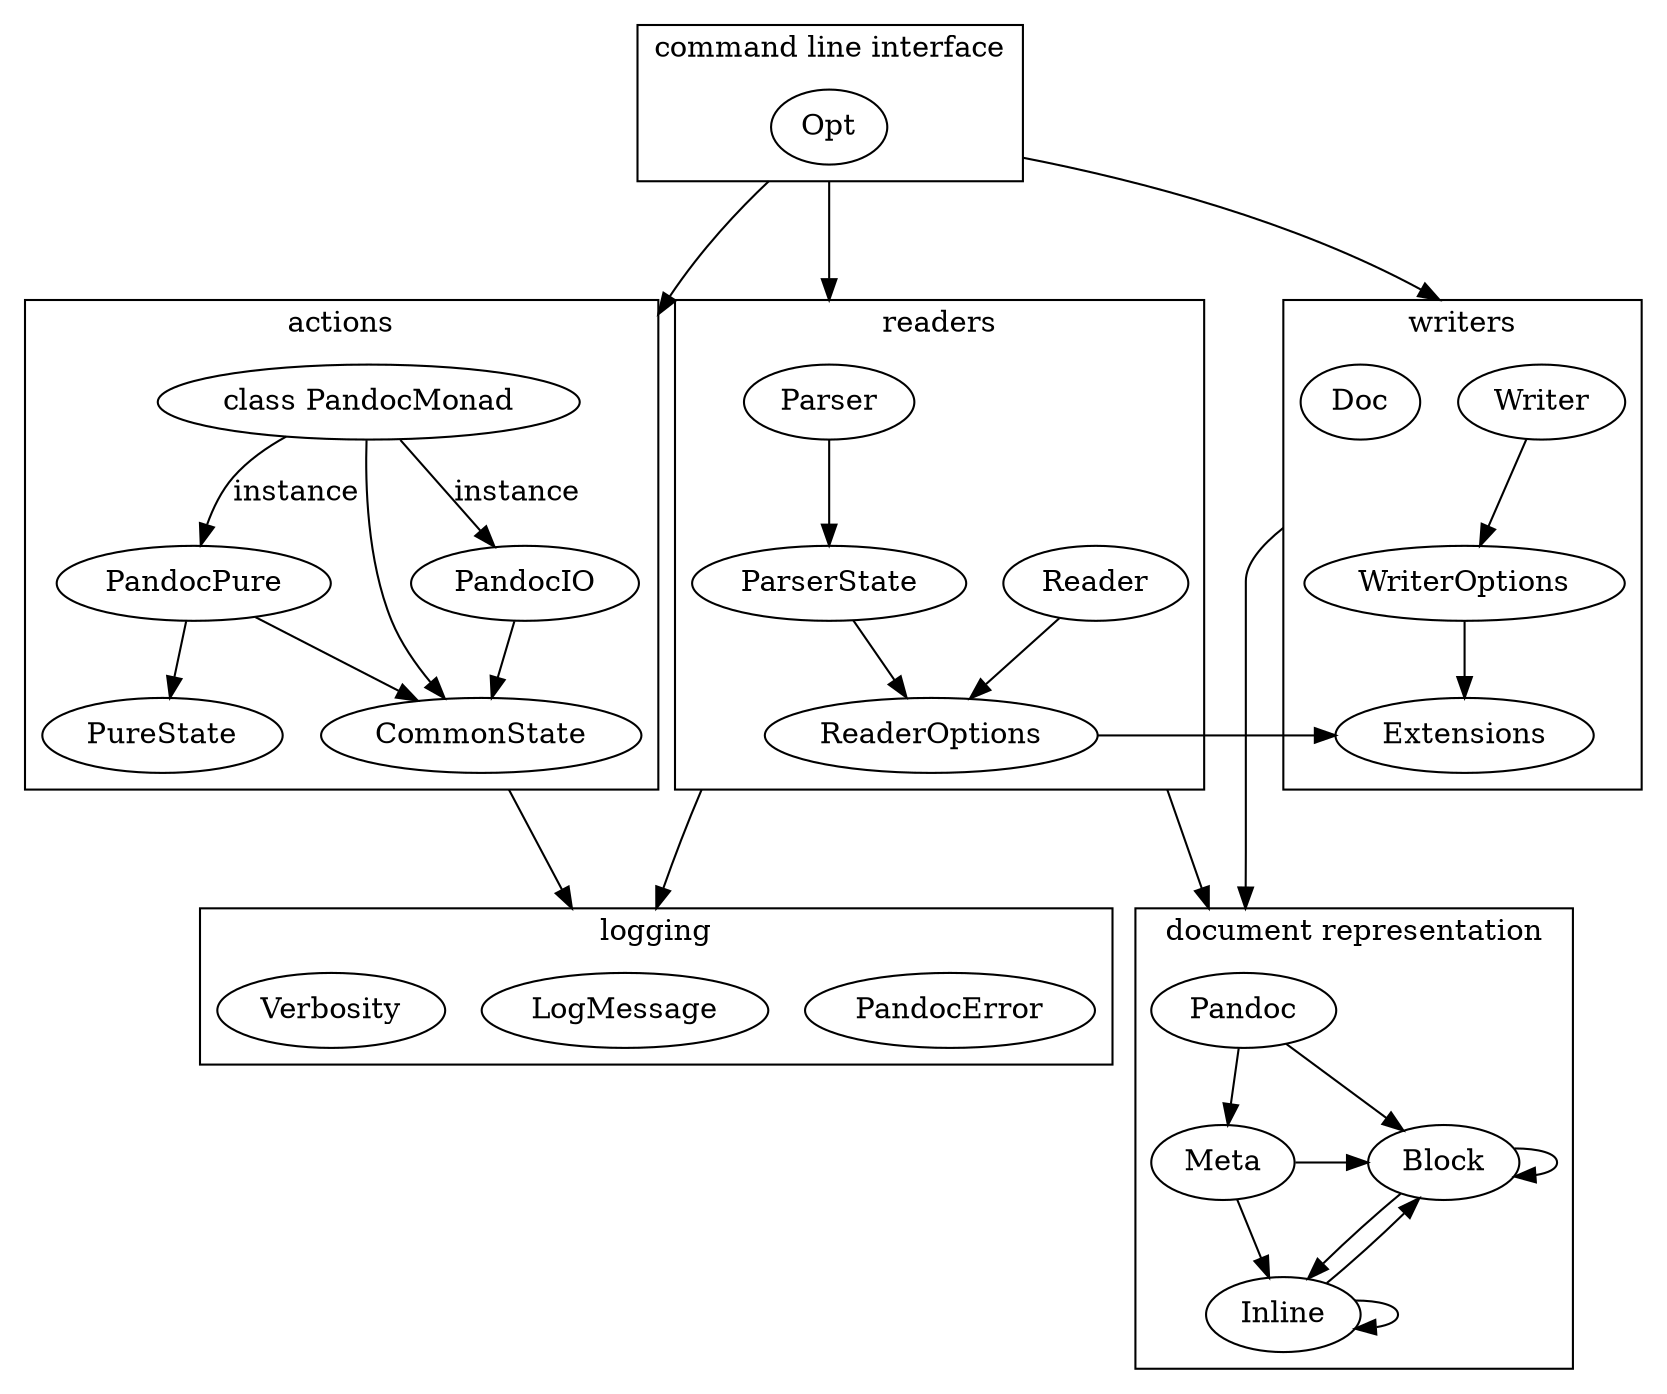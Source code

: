 digraph G {
compound=true;
//rankdir=BT;

subgraph clusterAction {
    label = "actions"
    PandocIO; CommonState; /*MediaBag; MimeType;*/ PandocPure; PureState/*; FileTree; Archive*/
    PandocMonad
}
subgraph clusterLog {
    label = "logging"
    PandocError; LogMessage; Verbosity; /*SourcePos;*/
}
subgraph clusterReader {
    label = "readers"
    Reader; ReaderOptions; Parser; ParserState
}
subgraph clusterWriter {
    label = "writers"
    Writer; WriterOptions; Doc; Extensions
}
subgraph clusterPandoc {
    label = "document representation"
    Pandoc; Meta; Block; Inline
}
subgraph clusterCLI {
    label = "command line interface"
    Opt; /*Verbosity;*/ /*TrackChanges;*/ /*Extensions*//*; Extension*/
}


Pandoc -> {Meta}
{Pandoc, Meta, Inline} -> Block [constraint=false]
Meta -> {Inline}
Block -> {Inline, Block}
Inline -> {Inline}

PandocIO -> {/*PandocError,*/ CommonState}

PandocPure -> {/*PandocError,*/ CommonState, PureState}

CommonState -> {LogMessage/*, Verbosity*//*, MediaBag*//*, Lang, Translations*/} [ltail=clusterAction, lhead=clusterLog, minlen=2]


/*
PureState -> {Archive, FileTree}
MediaBag -> MimeType
LogMessage -> SourcePos
Translations -> Term
*/

Extensions // -> Extension

ReaderOptions -> {Extensions/*, TrackChanges*/} [constraint=false]

WriterOptions -> {Extensions}

ParserState -> {ReaderOptions/*, Meta, Inline*//*, SourcePos*/}
ParserState -> LogMessage [ltail=clusterReader, lhead=clusterLog, minlen=3]

Parser -> ParserState

Reader -> ReaderOptions
Writer -> WriterOptions
{Writer} -> Pandoc [ltail=clusterWriter, lhead=clusterPandoc, minlen=2]
{Reader/*, ParserState*/} -> Pandoc [ltail=clusterReader, lhead=clusterPandoc, minlen=3]

//Opt -> {Verbosity/*, TrackChanges*/}

Doc

PandocMonad -> {PandocIO, PandocPure} [label="instance"]
PandocMonad -> CommonState
PandocMonad [label = "class PandocMonad"]

//LogMessage -> Opt [style=invis]
Opt -> PandocIO [ltail=clusterCLI, lhead=clusterAction, minlen=3]
Opt -> Parser [ltail=clusterCLI, lhead=clusterReader, minlen=2]
Opt -> Writer [ltail=clusterCLI, lhead=clusterWriter, minlen=2]

}

